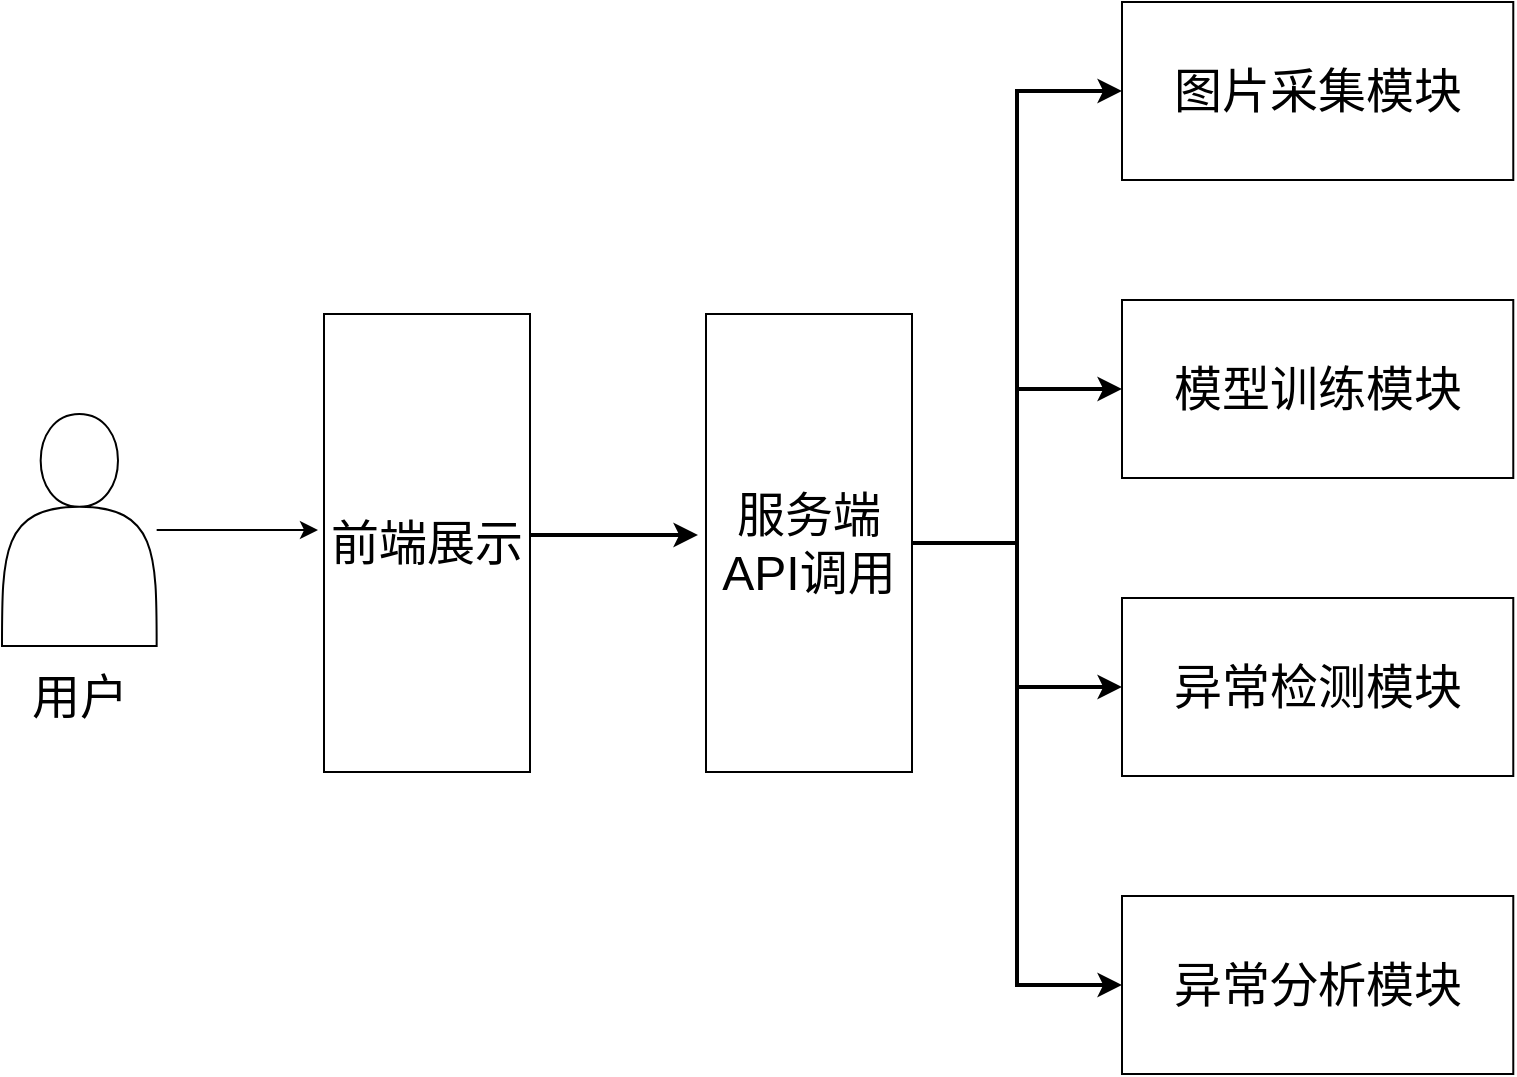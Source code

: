 <mxfile version="23.0.2" type="github">
  <diagram name="第 1 页" id="oIgSJ-jCkEDPL_mwqBG6">
    <mxGraphModel dx="1314" dy="865" grid="0" gridSize="10" guides="1" tooltips="1" connect="1" arrows="1" fold="1" page="0" pageScale="1" pageWidth="1169" pageHeight="827" math="0" shadow="0">
      <root>
        <mxCell id="0" />
        <mxCell id="1" parent="0" />
        <mxCell id="Z4AFo1DgdPZZFTQi7bNu-21" style="edgeStyle=orthogonalEdgeStyle;rounded=0;orthogonalLoop=1;jettySize=auto;html=1;strokeWidth=2;" edge="1" parent="1">
          <mxGeometry relative="1" as="geometry">
            <mxPoint x="547" y="373.5" as="targetPoint" />
            <mxPoint x="463" y="373.5" as="sourcePoint" />
          </mxGeometry>
        </mxCell>
        <mxCell id="Z4AFo1DgdPZZFTQi7bNu-3" value="&lt;font style=&quot;font-size: 24px;&quot;&gt;前端展示&lt;/font&gt;" style="rounded=0;whiteSpace=wrap;html=1;" vertex="1" parent="1">
          <mxGeometry x="360" y="263" width="103" height="229" as="geometry" />
        </mxCell>
        <mxCell id="Z4AFo1DgdPZZFTQi7bNu-22" style="edgeStyle=orthogonalEdgeStyle;rounded=0;orthogonalLoop=1;jettySize=auto;html=1;entryX=0.5;entryY=1;entryDx=0;entryDy=0;strokeWidth=2;" edge="1" parent="1" source="Z4AFo1DgdPZZFTQi7bNu-5" target="Z4AFo1DgdPZZFTQi7bNu-6">
          <mxGeometry relative="1" as="geometry" />
        </mxCell>
        <mxCell id="Z4AFo1DgdPZZFTQi7bNu-23" style="edgeStyle=orthogonalEdgeStyle;rounded=0;orthogonalLoop=1;jettySize=auto;html=1;entryX=0.5;entryY=1;entryDx=0;entryDy=0;strokeWidth=2;" edge="1" parent="1" source="Z4AFo1DgdPZZFTQi7bNu-5" target="Z4AFo1DgdPZZFTQi7bNu-11">
          <mxGeometry relative="1" as="geometry" />
        </mxCell>
        <mxCell id="Z4AFo1DgdPZZFTQi7bNu-24" style="edgeStyle=orthogonalEdgeStyle;rounded=0;orthogonalLoop=1;jettySize=auto;html=1;entryX=0.5;entryY=1;entryDx=0;entryDy=0;strokeWidth=2;" edge="1" parent="1" source="Z4AFo1DgdPZZFTQi7bNu-5" target="Z4AFo1DgdPZZFTQi7bNu-14">
          <mxGeometry relative="1" as="geometry" />
        </mxCell>
        <mxCell id="Z4AFo1DgdPZZFTQi7bNu-25" style="edgeStyle=orthogonalEdgeStyle;rounded=0;orthogonalLoop=1;jettySize=auto;html=1;entryX=0.5;entryY=1;entryDx=0;entryDy=0;strokeWidth=2;" edge="1" parent="1" source="Z4AFo1DgdPZZFTQi7bNu-5" target="Z4AFo1DgdPZZFTQi7bNu-17">
          <mxGeometry relative="1" as="geometry" />
        </mxCell>
        <mxCell id="Z4AFo1DgdPZZFTQi7bNu-5" value="&lt;font style=&quot;font-size: 24px;&quot;&gt;服务端API调用&lt;/font&gt;" style="rounded=0;whiteSpace=wrap;html=1;" vertex="1" parent="1">
          <mxGeometry x="551" y="263" width="103" height="229" as="geometry" />
        </mxCell>
        <mxCell id="Z4AFo1DgdPZZFTQi7bNu-8" value="" style="group" vertex="1" connectable="0" parent="1">
          <mxGeometry x="759" y="107" width="195.64" height="89" as="geometry" />
        </mxCell>
        <mxCell id="Z4AFo1DgdPZZFTQi7bNu-6" value="" style="rounded=0;whiteSpace=wrap;html=1;rotation=90;" vertex="1" parent="Z4AFo1DgdPZZFTQi7bNu-8">
          <mxGeometry x="53.32" y="-53.32" width="89" height="195.64" as="geometry" />
        </mxCell>
        <mxCell id="Z4AFo1DgdPZZFTQi7bNu-7" value="&lt;font style=&quot;font-size: 24px;&quot;&gt;图片采集模块&lt;/font&gt;" style="text;html=1;strokeColor=none;fillColor=none;align=center;verticalAlign=middle;whiteSpace=wrap;rounded=0;" vertex="1" parent="Z4AFo1DgdPZZFTQi7bNu-8">
          <mxGeometry x="10.82" y="25.5" width="174" height="38" as="geometry" />
        </mxCell>
        <mxCell id="Z4AFo1DgdPZZFTQi7bNu-9" value="" style="group;strokeWidth=2;" vertex="1" connectable="0" parent="1">
          <mxGeometry x="199" y="313" width="77.33" height="157" as="geometry" />
        </mxCell>
        <mxCell id="Z4AFo1DgdPZZFTQi7bNu-20" style="edgeStyle=orthogonalEdgeStyle;rounded=0;orthogonalLoop=1;jettySize=auto;html=1;" edge="1" parent="Z4AFo1DgdPZZFTQi7bNu-9" source="Z4AFo1DgdPZZFTQi7bNu-1">
          <mxGeometry relative="1" as="geometry">
            <mxPoint x="158" y="58" as="targetPoint" />
          </mxGeometry>
        </mxCell>
        <mxCell id="Z4AFo1DgdPZZFTQi7bNu-1" value="" style="shape=actor;whiteSpace=wrap;html=1;" vertex="1" parent="Z4AFo1DgdPZZFTQi7bNu-9">
          <mxGeometry width="77.33" height="116" as="geometry" />
        </mxCell>
        <mxCell id="Z4AFo1DgdPZZFTQi7bNu-2" value="&lt;font style=&quot;font-size: 24px;&quot;&gt;用户&lt;/font&gt;" style="text;html=1;strokeColor=none;fillColor=none;align=center;verticalAlign=middle;whiteSpace=wrap;rounded=0;" vertex="1" parent="Z4AFo1DgdPZZFTQi7bNu-9">
          <mxGeometry x="8.66" y="127" width="60" height="30" as="geometry" />
        </mxCell>
        <mxCell id="Z4AFo1DgdPZZFTQi7bNu-10" value="" style="group" vertex="1" connectable="0" parent="1">
          <mxGeometry x="759" y="256" width="195.64" height="89" as="geometry" />
        </mxCell>
        <mxCell id="Z4AFo1DgdPZZFTQi7bNu-11" value="" style="rounded=0;whiteSpace=wrap;html=1;rotation=90;" vertex="1" parent="Z4AFo1DgdPZZFTQi7bNu-10">
          <mxGeometry x="53.32" y="-53.32" width="89" height="195.64" as="geometry" />
        </mxCell>
        <mxCell id="Z4AFo1DgdPZZFTQi7bNu-12" value="&lt;span style=&quot;font-size: 24px;&quot;&gt;模型训练模块&lt;/span&gt;" style="text;html=1;strokeColor=none;fillColor=none;align=center;verticalAlign=middle;whiteSpace=wrap;rounded=0;" vertex="1" parent="Z4AFo1DgdPZZFTQi7bNu-10">
          <mxGeometry x="10.82" y="25.5" width="174" height="38" as="geometry" />
        </mxCell>
        <mxCell id="Z4AFo1DgdPZZFTQi7bNu-13" value="" style="group" vertex="1" connectable="0" parent="1">
          <mxGeometry x="759" y="405" width="195.64" height="89" as="geometry" />
        </mxCell>
        <mxCell id="Z4AFo1DgdPZZFTQi7bNu-14" value="" style="rounded=0;whiteSpace=wrap;html=1;rotation=90;" vertex="1" parent="Z4AFo1DgdPZZFTQi7bNu-13">
          <mxGeometry x="53.32" y="-53.32" width="89" height="195.64" as="geometry" />
        </mxCell>
        <mxCell id="Z4AFo1DgdPZZFTQi7bNu-15" value="&lt;font style=&quot;font-size: 24px;&quot;&gt;异常检测模块&lt;/font&gt;" style="text;html=1;strokeColor=none;fillColor=none;align=center;verticalAlign=middle;whiteSpace=wrap;rounded=0;" vertex="1" parent="Z4AFo1DgdPZZFTQi7bNu-13">
          <mxGeometry x="10.82" y="25.5" width="174" height="38" as="geometry" />
        </mxCell>
        <mxCell id="Z4AFo1DgdPZZFTQi7bNu-16" value="" style="group" vertex="1" connectable="0" parent="1">
          <mxGeometry x="759" y="554" width="195.64" height="89" as="geometry" />
        </mxCell>
        <mxCell id="Z4AFo1DgdPZZFTQi7bNu-17" value="" style="rounded=0;whiteSpace=wrap;html=1;rotation=90;" vertex="1" parent="Z4AFo1DgdPZZFTQi7bNu-16">
          <mxGeometry x="53.32" y="-53.32" width="89" height="195.64" as="geometry" />
        </mxCell>
        <mxCell id="Z4AFo1DgdPZZFTQi7bNu-18" value="&lt;font style=&quot;font-size: 24px;&quot;&gt;异常分析模块&lt;/font&gt;" style="text;html=1;strokeColor=none;fillColor=none;align=center;verticalAlign=middle;whiteSpace=wrap;rounded=0;" vertex="1" parent="Z4AFo1DgdPZZFTQi7bNu-16">
          <mxGeometry x="10.82" y="25.5" width="174" height="38" as="geometry" />
        </mxCell>
      </root>
    </mxGraphModel>
  </diagram>
</mxfile>
